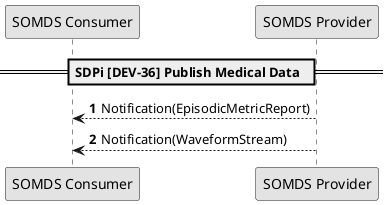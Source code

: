 @startuml

skinparam monochrome true
autonumber

!global $str_somds_consumer = "SOMDS Consumer"
!global $str_somds_provider = "SOMDS Provider"

participant "$str_somds_consumer" as consumer
participant "$str_somds_provider" as provider

== SDPi [DEV-36] Publish Medical Data  ==


consumer <-- provider: Notification(EpisodicMetricReport)
consumer <-- provider: Notification(WaveformStream)
@enduml